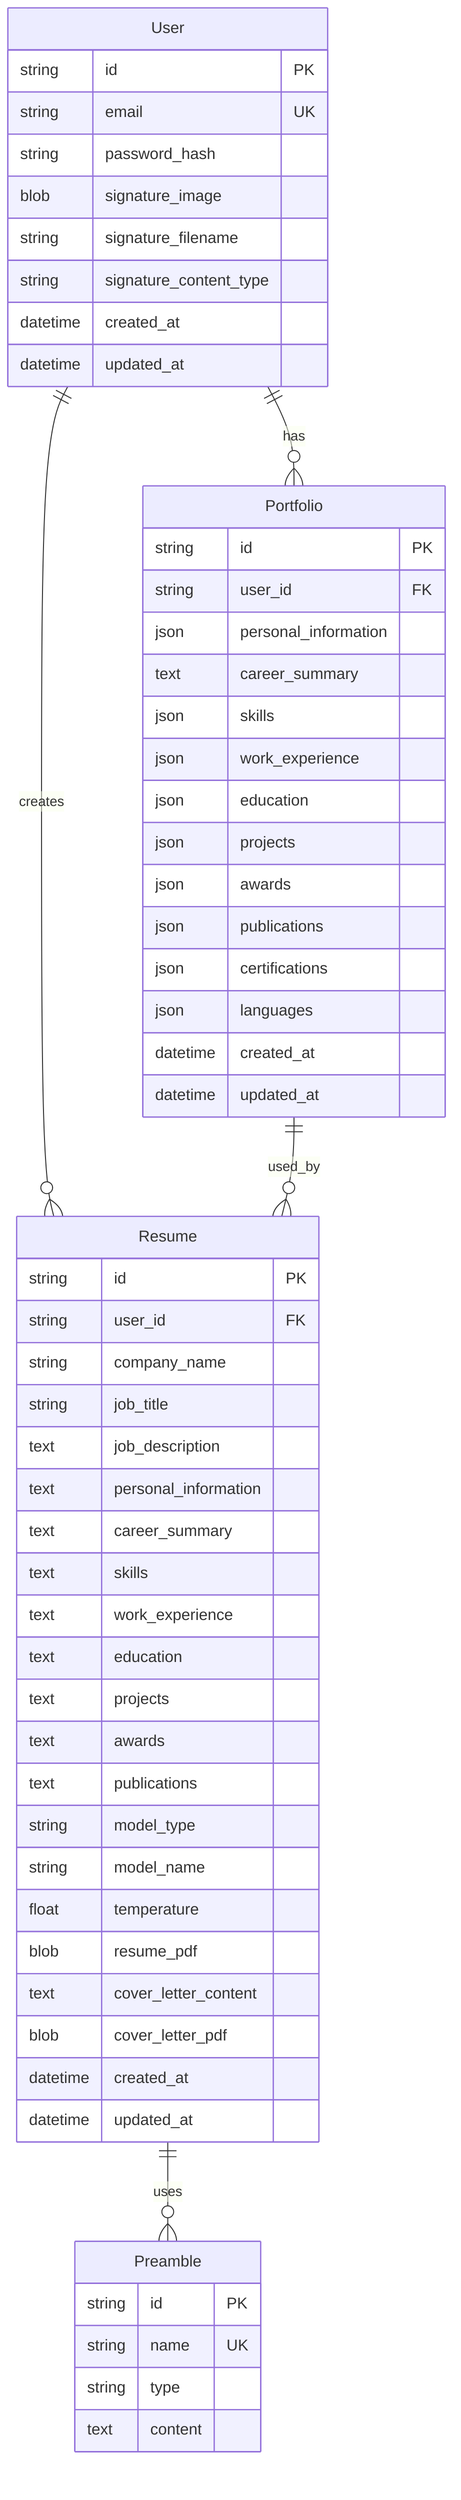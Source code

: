 erDiagram
    User {
        string id PK
        string email UK
        string password_hash
        blob signature_image
        string signature_filename
        string signature_content_type
        datetime created_at
        datetime updated_at
    }

    Portfolio {
        string id PK
        string user_id FK
        json personal_information
        text career_summary
        json skills
        json work_experience
        json education
        json projects
        json awards
        json publications
        json certifications
        json languages
        datetime created_at
        datetime updated_at
    }

    Resume {
        string id PK
        string user_id FK
        string company_name
        string job_title
        text job_description
        text personal_information
        text career_summary
        text skills
        text work_experience
        text education
        text projects
        text awards
        text publications
        string model_type
        string model_name
        float temperature
        blob resume_pdf
        text cover_letter_content
        blob cover_letter_pdf
        datetime created_at
        datetime updated_at
    }

    Preamble {
        string id PK
        string name UK
        string type
        text content
    }

    User ||--o{ Portfolio : "has"
    User ||--o{ Resume : "creates"
    Portfolio ||--o{ Resume : "used_by"
    Resume ||--o{ Preamble : "uses"